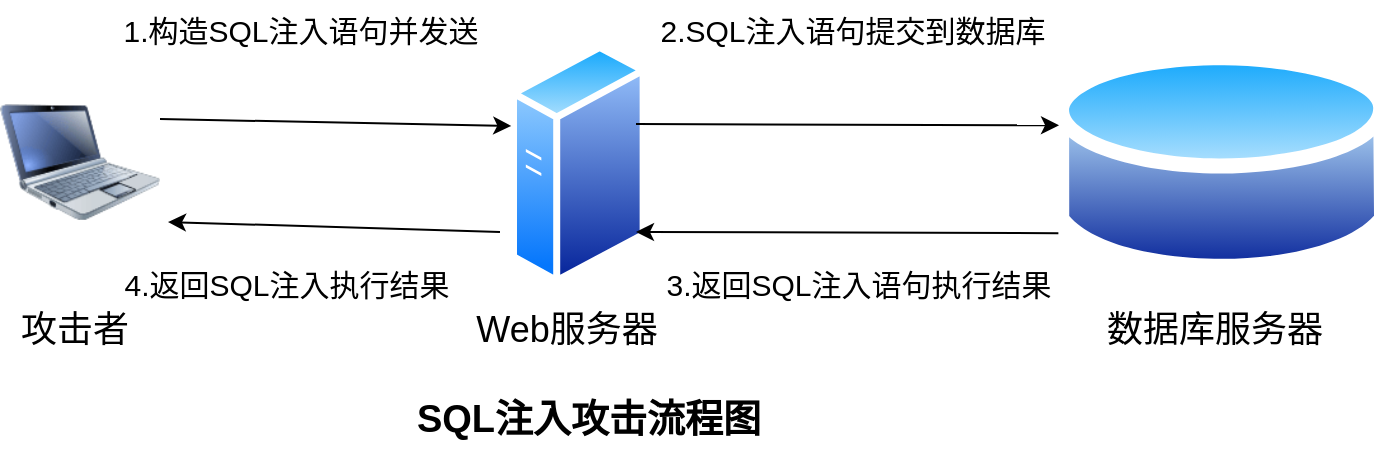<mxfile version="24.2.5" type="github">
  <diagram name="第 1 页" id="rrujsx1Q11fEwT99_Br-">
    <mxGraphModel dx="1002" dy="543" grid="0" gridSize="10" guides="1" tooltips="1" connect="1" arrows="1" fold="1" page="1" pageScale="1" pageWidth="827" pageHeight="1169" math="0" shadow="0">
      <root>
        <mxCell id="0" />
        <mxCell id="1" parent="0" />
        <mxCell id="Lu0Id8iDB990Jzz--y7n-1" value="" style="image;html=1;image=img/lib/clip_art/computers/Netbook_128x128.png" vertex="1" parent="1">
          <mxGeometry x="68" y="237" width="80" height="86" as="geometry" />
        </mxCell>
        <mxCell id="Lu0Id8iDB990Jzz--y7n-3" value="" style="image;aspect=fixed;perimeter=ellipsePerimeter;html=1;align=center;shadow=0;dashed=0;spacingTop=3;image=img/lib/active_directory/generic_server.svg;" vertex="1" parent="1">
          <mxGeometry x="323" y="220" width="68.32" height="122" as="geometry" />
        </mxCell>
        <mxCell id="Lu0Id8iDB990Jzz--y7n-6" value="" style="image;aspect=fixed;perimeter=ellipsePerimeter;html=1;align=center;shadow=0;dashed=0;spacingTop=3;image=img/lib/active_directory/database.svg;" vertex="1" parent="1">
          <mxGeometry x="595" y="218" width="167.56" height="124" as="geometry" />
        </mxCell>
        <mxCell id="Lu0Id8iDB990Jzz--y7n-7" value="" style="endArrow=classic;html=1;rounded=0;entryX=0.009;entryY=0.344;entryDx=0;entryDy=0;entryPerimeter=0;exitX=1;exitY=0.25;exitDx=0;exitDy=0;" edge="1" parent="1" source="Lu0Id8iDB990Jzz--y7n-1" target="Lu0Id8iDB990Jzz--y7n-3">
          <mxGeometry width="50" height="50" relative="1" as="geometry">
            <mxPoint x="115" y="259" as="sourcePoint" />
            <mxPoint x="165" y="209" as="targetPoint" />
          </mxGeometry>
        </mxCell>
        <mxCell id="Lu0Id8iDB990Jzz--y7n-8" value="" style="endArrow=classic;html=1;rounded=0;entryX=0.015;entryY=0.352;entryDx=0;entryDy=0;entryPerimeter=0;" edge="1" parent="1" target="Lu0Id8iDB990Jzz--y7n-6">
          <mxGeometry width="50" height="50" relative="1" as="geometry">
            <mxPoint x="386" y="261" as="sourcePoint" />
            <mxPoint x="540" y="261" as="targetPoint" />
          </mxGeometry>
        </mxCell>
        <mxCell id="Lu0Id8iDB990Jzz--y7n-9" value="" style="endArrow=classic;html=1;rounded=0;exitX=0.013;exitY=0.787;exitDx=0;exitDy=0;exitPerimeter=0;" edge="1" parent="1" source="Lu0Id8iDB990Jzz--y7n-6">
          <mxGeometry width="50" height="50" relative="1" as="geometry">
            <mxPoint x="590" y="319" as="sourcePoint" />
            <mxPoint x="386" y="315" as="targetPoint" />
          </mxGeometry>
        </mxCell>
        <mxCell id="Lu0Id8iDB990Jzz--y7n-10" value="" style="endArrow=classic;html=1;rounded=0;" edge="1" parent="1">
          <mxGeometry width="50" height="50" relative="1" as="geometry">
            <mxPoint x="318" y="315" as="sourcePoint" />
            <mxPoint x="152" y="310" as="targetPoint" />
          </mxGeometry>
        </mxCell>
        <mxCell id="Lu0Id8iDB990Jzz--y7n-13" value="攻击者" style="text;align=center;verticalAlign=middle;resizable=0;points=[];autosize=1;strokeColor=none;fillColor=none;fontSize=18;fontStyle=0;html=1;" vertex="1" parent="1">
          <mxGeometry x="69" y="347" width="72" height="34" as="geometry" />
        </mxCell>
        <mxCell id="Lu0Id8iDB990Jzz--y7n-15" value="Web服务器" style="text;align=center;verticalAlign=middle;resizable=0;points=[];autosize=1;strokeColor=none;fillColor=none;fontSize=18;fontStyle=0;html=1;" vertex="1" parent="1">
          <mxGeometry x="296.0" y="347" width="109" height="34" as="geometry" />
        </mxCell>
        <mxCell id="Lu0Id8iDB990Jzz--y7n-16" value="数据库服务器" style="text;align=center;verticalAlign=middle;resizable=0;points=[];autosize=1;strokeColor=none;fillColor=none;fontSize=18;fontStyle=0;html=1;" vertex="1" parent="1">
          <mxGeometry x="612" y="347" width="126" height="34" as="geometry" />
        </mxCell>
        <mxCell id="Lu0Id8iDB990Jzz--y7n-17" value="1.构造SQL&lt;span style=&quot;background-color: initial; font-size: 15px;&quot;&gt;注入语句并发送&lt;/span&gt;" style="text;html=1;align=center;verticalAlign=middle;resizable=0;points=[];autosize=1;strokeColor=none;fillColor=none;fontSize=15;" vertex="1" parent="1">
          <mxGeometry x="120" y="199" width="196" height="30" as="geometry" />
        </mxCell>
        <mxCell id="Lu0Id8iDB990Jzz--y7n-18" value="2.SQL&lt;span style=&quot;background-color: initial; font-size: 15px;&quot;&gt;注入语句提交到数据库&lt;/span&gt;" style="text;html=1;align=center;verticalAlign=middle;resizable=0;points=[];autosize=1;strokeColor=none;fillColor=none;fontSize=15;" vertex="1" parent="1">
          <mxGeometry x="388" y="199" width="211" height="30" as="geometry" />
        </mxCell>
        <mxCell id="Lu0Id8iDB990Jzz--y7n-19" value="3.&lt;span style=&quot;background-color: initial; font-size: 15px;&quot;&gt;返回SQL注入语句执行结果&lt;/span&gt;" style="text;html=1;align=center;verticalAlign=middle;resizable=0;points=[];autosize=1;strokeColor=none;fillColor=none;fontSize=15;" vertex="1" parent="1">
          <mxGeometry x="391.32" y="326" width="211" height="30" as="geometry" />
        </mxCell>
        <mxCell id="Lu0Id8iDB990Jzz--y7n-20" value="4.返回SQL注入&lt;span style=&quot;background-color: initial; font-size: 15px;&quot;&gt;执行结果&lt;/span&gt;" style="text;html=1;align=center;verticalAlign=middle;resizable=0;points=[];autosize=1;strokeColor=none;fillColor=none;fontSize=15;" vertex="1" parent="1">
          <mxGeometry x="120" y="326" width="181" height="30" as="geometry" />
        </mxCell>
        <mxCell id="Lu0Id8iDB990Jzz--y7n-22" value="SQL注入攻击流程图" style="text;html=1;align=center;verticalAlign=middle;resizable=0;points=[];autosize=1;strokeColor=none;fillColor=none;fontSize=19;fontStyle=1" vertex="1" parent="1">
          <mxGeometry x="267" y="391" width="189" height="35" as="geometry" />
        </mxCell>
      </root>
    </mxGraphModel>
  </diagram>
</mxfile>
